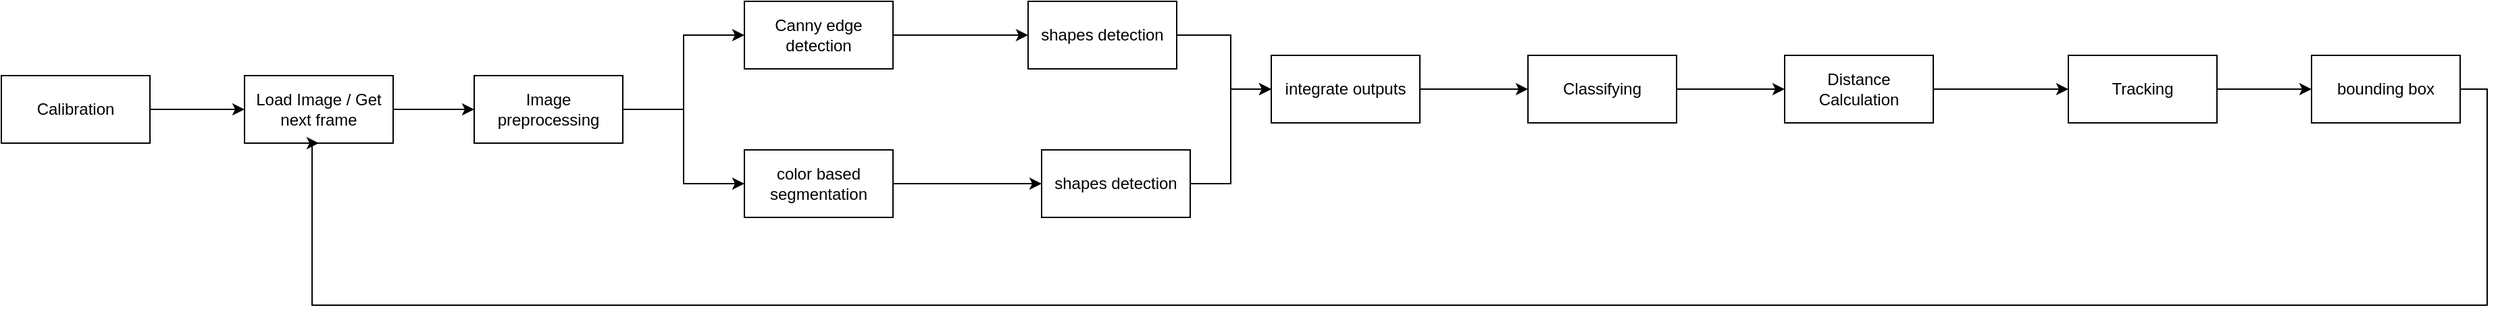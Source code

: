 <mxfile version="26.0.4">
  <diagram name="Página-1" id="c8cFI1NlJsHm6OADOcCG">
    <mxGraphModel dx="2927" dy="1316" grid="1" gridSize="10" guides="1" tooltips="1" connect="1" arrows="1" fold="1" page="1" pageScale="1" pageWidth="827" pageHeight="1169" math="0" shadow="0">
      <root>
        <mxCell id="0" />
        <mxCell id="1" parent="0" />
        <mxCell id="BoVE7Q1CqvbE-JO_DtOr-20" style="edgeStyle=orthogonalEdgeStyle;rounded=0;orthogonalLoop=1;jettySize=auto;html=1;exitX=1;exitY=0.5;exitDx=0;exitDy=0;entryX=0;entryY=0.5;entryDx=0;entryDy=0;" parent="1" source="BoVE7Q1CqvbE-JO_DtOr-1" target="BoVE7Q1CqvbE-JO_DtOr-8" edge="1">
          <mxGeometry relative="1" as="geometry" />
        </mxCell>
        <mxCell id="BoVE7Q1CqvbE-JO_DtOr-1" value="Calibration" style="html=1;whiteSpace=wrap;" parent="1" vertex="1">
          <mxGeometry x="-80" y="250" width="110" height="50" as="geometry" />
        </mxCell>
        <mxCell id="BoVE7Q1CqvbE-JO_DtOr-22" style="edgeStyle=orthogonalEdgeStyle;rounded=0;orthogonalLoop=1;jettySize=auto;html=1;exitX=1;exitY=0.5;exitDx=0;exitDy=0;entryX=0;entryY=0.5;entryDx=0;entryDy=0;" parent="1" source="BoVE7Q1CqvbE-JO_DtOr-2" target="BoVE7Q1CqvbE-JO_DtOr-30" edge="1">
          <mxGeometry relative="1" as="geometry" />
        </mxCell>
        <mxCell id="BoVE7Q1CqvbE-JO_DtOr-2" value="Classifying" style="html=1;whiteSpace=wrap;" parent="1" vertex="1">
          <mxGeometry x="1050" y="235" width="110" height="50" as="geometry" />
        </mxCell>
        <mxCell id="BoVE7Q1CqvbE-JO_DtOr-38" style="edgeStyle=orthogonalEdgeStyle;rounded=0;orthogonalLoop=1;jettySize=auto;html=1;exitX=1;exitY=0.5;exitDx=0;exitDy=0;" parent="1" source="BoVE7Q1CqvbE-JO_DtOr-3" target="BoVE7Q1CqvbE-JO_DtOr-10" edge="1">
          <mxGeometry relative="1" as="geometry" />
        </mxCell>
        <mxCell id="BoVE7Q1CqvbE-JO_DtOr-3" value="Tracking" style="html=1;whiteSpace=wrap;" parent="1" vertex="1">
          <mxGeometry x="1450" y="235" width="110" height="50" as="geometry" />
        </mxCell>
        <mxCell id="BoVE7Q1CqvbE-JO_DtOr-21" style="edgeStyle=orthogonalEdgeStyle;rounded=0;orthogonalLoop=1;jettySize=auto;html=1;exitX=1;exitY=0.5;exitDx=0;exitDy=0;entryX=0;entryY=0.5;entryDx=0;entryDy=0;" parent="1" source="BoVE7Q1CqvbE-JO_DtOr-8" target="BoVE7Q1CqvbE-JO_DtOr-13" edge="1">
          <mxGeometry relative="1" as="geometry" />
        </mxCell>
        <mxCell id="BoVE7Q1CqvbE-JO_DtOr-8" value="Load Image / Get next frame" style="html=1;whiteSpace=wrap;" parent="1" vertex="1">
          <mxGeometry x="100" y="250" width="110" height="50" as="geometry" />
        </mxCell>
        <mxCell id="BoVE7Q1CqvbE-JO_DtOr-39" style="edgeStyle=orthogonalEdgeStyle;rounded=0;orthogonalLoop=1;jettySize=auto;html=1;exitX=1;exitY=0.5;exitDx=0;exitDy=0;entryX=0.5;entryY=1;entryDx=0;entryDy=0;" parent="1" source="BoVE7Q1CqvbE-JO_DtOr-10" target="BoVE7Q1CqvbE-JO_DtOr-8" edge="1">
          <mxGeometry relative="1" as="geometry">
            <Array as="points">
              <mxPoint x="1760" y="260" />
              <mxPoint x="1760" y="420" />
              <mxPoint x="150" y="420" />
              <mxPoint x="150" y="300" />
            </Array>
          </mxGeometry>
        </mxCell>
        <mxCell id="BoVE7Q1CqvbE-JO_DtOr-10" value="bounding box" style="html=1;whiteSpace=wrap;" parent="1" vertex="1">
          <mxGeometry x="1630" y="235" width="110" height="50" as="geometry" />
        </mxCell>
        <mxCell id="BoVE7Q1CqvbE-JO_DtOr-37" style="edgeStyle=orthogonalEdgeStyle;rounded=0;orthogonalLoop=1;jettySize=auto;html=1;exitX=1;exitY=0.5;exitDx=0;exitDy=0;" parent="1" source="BoVE7Q1CqvbE-JO_DtOr-11" target="BoVE7Q1CqvbE-JO_DtOr-2" edge="1">
          <mxGeometry relative="1" as="geometry" />
        </mxCell>
        <mxCell id="BoVE7Q1CqvbE-JO_DtOr-11" value="integrate outputs" style="html=1;whiteSpace=wrap;" parent="1" vertex="1">
          <mxGeometry x="860" y="235" width="110" height="50" as="geometry" />
        </mxCell>
        <mxCell id="BoVE7Q1CqvbE-JO_DtOr-25" style="edgeStyle=orthogonalEdgeStyle;rounded=0;orthogonalLoop=1;jettySize=auto;html=1;exitX=1;exitY=0.5;exitDx=0;exitDy=0;entryX=0;entryY=0.5;entryDx=0;entryDy=0;" parent="1" source="BoVE7Q1CqvbE-JO_DtOr-12" target="BoVE7Q1CqvbE-JO_DtOr-16" edge="1">
          <mxGeometry relative="1" as="geometry" />
        </mxCell>
        <mxCell id="BoVE7Q1CqvbE-JO_DtOr-12" value="Canny edge detection" style="html=1;whiteSpace=wrap;" parent="1" vertex="1">
          <mxGeometry x="470" y="195" width="110" height="50" as="geometry" />
        </mxCell>
        <mxCell id="BoVE7Q1CqvbE-JO_DtOr-35" style="edgeStyle=orthogonalEdgeStyle;rounded=0;orthogonalLoop=1;jettySize=auto;html=1;entryX=0;entryY=0.5;entryDx=0;entryDy=0;" parent="1" source="BoVE7Q1CqvbE-JO_DtOr-13" target="BoVE7Q1CqvbE-JO_DtOr-12" edge="1">
          <mxGeometry relative="1" as="geometry" />
        </mxCell>
        <mxCell id="BoVE7Q1CqvbE-JO_DtOr-36" style="edgeStyle=orthogonalEdgeStyle;rounded=0;orthogonalLoop=1;jettySize=auto;html=1;entryX=0;entryY=0.5;entryDx=0;entryDy=0;" parent="1" source="BoVE7Q1CqvbE-JO_DtOr-13" target="BoVE7Q1CqvbE-JO_DtOr-15" edge="1">
          <mxGeometry relative="1" as="geometry" />
        </mxCell>
        <mxCell id="BoVE7Q1CqvbE-JO_DtOr-13" value="Image preprocessing" style="html=1;whiteSpace=wrap;" parent="1" vertex="1">
          <mxGeometry x="270" y="250" width="110" height="50" as="geometry" />
        </mxCell>
        <mxCell id="BoVE7Q1CqvbE-JO_DtOr-28" style="edgeStyle=orthogonalEdgeStyle;rounded=0;orthogonalLoop=1;jettySize=auto;html=1;exitX=1;exitY=0.5;exitDx=0;exitDy=0;entryX=0;entryY=0.5;entryDx=0;entryDy=0;" parent="1" source="BoVE7Q1CqvbE-JO_DtOr-14" target="BoVE7Q1CqvbE-JO_DtOr-11" edge="1">
          <mxGeometry relative="1" as="geometry">
            <Array as="points">
              <mxPoint x="830" y="330" />
              <mxPoint x="830" y="260" />
            </Array>
          </mxGeometry>
        </mxCell>
        <mxCell id="BoVE7Q1CqvbE-JO_DtOr-14" value="shapes detection" style="html=1;whiteSpace=wrap;" parent="1" vertex="1">
          <mxGeometry x="690" y="305" width="110" height="50" as="geometry" />
        </mxCell>
        <mxCell id="BoVE7Q1CqvbE-JO_DtOr-26" style="edgeStyle=orthogonalEdgeStyle;rounded=0;orthogonalLoop=1;jettySize=auto;html=1;exitX=1;exitY=0.5;exitDx=0;exitDy=0;entryX=0;entryY=0.5;entryDx=0;entryDy=0;" parent="1" source="BoVE7Q1CqvbE-JO_DtOr-15" target="BoVE7Q1CqvbE-JO_DtOr-14" edge="1">
          <mxGeometry relative="1" as="geometry" />
        </mxCell>
        <mxCell id="BoVE7Q1CqvbE-JO_DtOr-15" value="color based segmentation" style="html=1;whiteSpace=wrap;" parent="1" vertex="1">
          <mxGeometry x="470" y="305" width="110" height="50" as="geometry" />
        </mxCell>
        <mxCell id="BoVE7Q1CqvbE-JO_DtOr-27" style="edgeStyle=orthogonalEdgeStyle;rounded=0;orthogonalLoop=1;jettySize=auto;html=1;exitX=1;exitY=0.5;exitDx=0;exitDy=0;entryX=0;entryY=0.5;entryDx=0;entryDy=0;" parent="1" source="BoVE7Q1CqvbE-JO_DtOr-16" target="BoVE7Q1CqvbE-JO_DtOr-11" edge="1">
          <mxGeometry relative="1" as="geometry">
            <Array as="points">
              <mxPoint x="830" y="220" />
              <mxPoint x="830" y="260" />
            </Array>
          </mxGeometry>
        </mxCell>
        <mxCell id="BoVE7Q1CqvbE-JO_DtOr-16" value="shapes detection" style="html=1;whiteSpace=wrap;" parent="1" vertex="1">
          <mxGeometry x="680" y="195" width="110" height="50" as="geometry" />
        </mxCell>
        <mxCell id="BoVE7Q1CqvbE-JO_DtOr-31" style="edgeStyle=orthogonalEdgeStyle;rounded=0;orthogonalLoop=1;jettySize=auto;html=1;exitX=1;exitY=0.5;exitDx=0;exitDy=0;entryX=0;entryY=0.5;entryDx=0;entryDy=0;" parent="1" source="BoVE7Q1CqvbE-JO_DtOr-30" target="BoVE7Q1CqvbE-JO_DtOr-3" edge="1">
          <mxGeometry relative="1" as="geometry" />
        </mxCell>
        <mxCell id="BoVE7Q1CqvbE-JO_DtOr-30" value="Distance Calculation" style="html=1;whiteSpace=wrap;" parent="1" vertex="1">
          <mxGeometry x="1240" y="235" width="110" height="50" as="geometry" />
        </mxCell>
      </root>
    </mxGraphModel>
  </diagram>
</mxfile>
